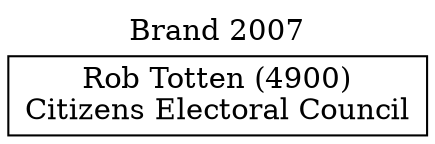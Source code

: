 // House preference flow
digraph "Rob Totten (4900)_Brand_2007" {
	graph [label="Brand 2007" labelloc=t mclimit=10]
	node [shape=box]
	"Rob Totten (4900)" [label="Rob Totten (4900)
Citizens Electoral Council"]
}
